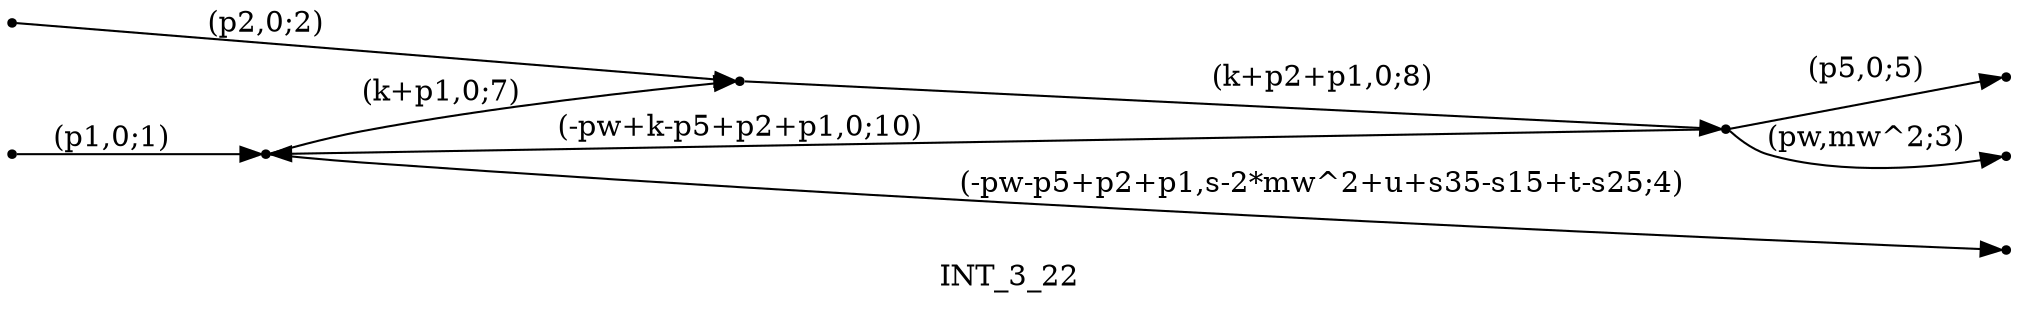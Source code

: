 digraph INT_3_22 {
  label="INT_3_22";
  rankdir="LR";
  subgraph edges {
    -1 -> 3 [label="(p1,0;1)"];
    -2 -> 1 [label="(p2,0;2)"];
    2 -> -3 [label="(pw,mw^2;3)"];
    3 -> -4 [label="(-pw-p5+p2+p1,s-2*mw^2+u+s35-s15+t-s25;4)"];
    2 -> -5 [label="(p5,0;5)"];
    3 -> 1 [label="(k+p1,0;7)"];
    1 -> 2 [label="(k+p2+p1,0;8)"];
    2 -> 3 [label="(-pw+k-p5+p2+p1,0;10)"];
  }
  subgraph incoming { rank="source"; -1; -2; }
  subgraph outgoing { rank="sink"; -3; -4; -5; }
-5 [shape=point];
-4 [shape=point];
-3 [shape=point];
-2 [shape=point];
-1 [shape=point];
1 [shape=point];
2 [shape=point];
3 [shape=point];
}


